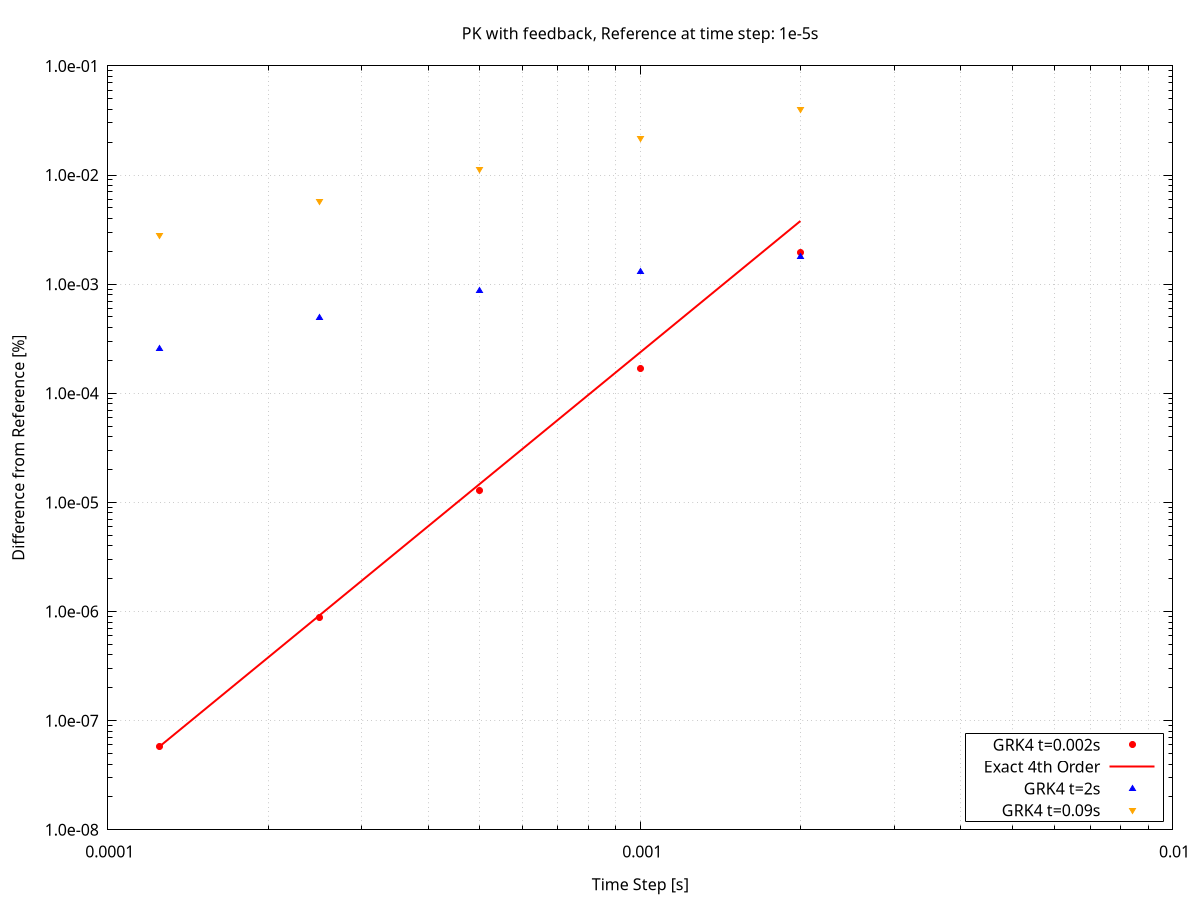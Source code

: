 set terminal pdf dashed
set output 'order.pdf'
set key bottom right
set key box linestyle 1 linecolor rgb 'black'
set log x
set log y
set format y '%7.1e'
set mxtics 10
set grid x y mxtics
set xlabel 'Time Step [s]'
set ylabel 'Difference from Reference [%]'
set title 'PK with feedback, Reference at time step: 1e-5s'
plot '-' using 1:2 with points pointtype 7 pointsize 1 linecolor rgb 'red'  title 'GRK4 @ t=0.002s', \
     '-' using 1:2 with lines linetype 1 linewidth 2 linecolor rgb 'red' title 'Exact 4th Order', \
     '-' using 1:2 with points pointtype 9 pointsize 1 linecolor rgb 'blue' title 'GRK4 @ t=2s', \
     '-' using 1:2 with points pointtype 11 pointsize 1 linecolor rgb 'orange' title 'GRK4 @ t=0.09s'
2.000000e-03 1.954779e-03
1.000000e-03 1.689959e-04
5.000000e-04 1.276439e-05
2.500000e-04 8.834061e-07
1.250000e-04 5.781205e-08
e
2.000000e-03 3.788770e-03
1.000000e-03 2.367981e-04
5.000000e-04 1.479988e-05
2.500000e-04 9.249927e-07
1.250000e-04 5.781205e-08
e
2.000000e-03 1.7813e-03
1.000000e-03 1.3043e-03
5.000000e-04 8.7778e-04
2.500000e-04 4.9802e-04
1.250000e-04 2.5607e-04
e
2.000000e-03 3.9512e-02
1.000000e-03 2.1651e-02
5.000000e-04 1.1291e-02
2.500000e-04 5.6840e-03
1.250000e-04 2.7621e-03
e


